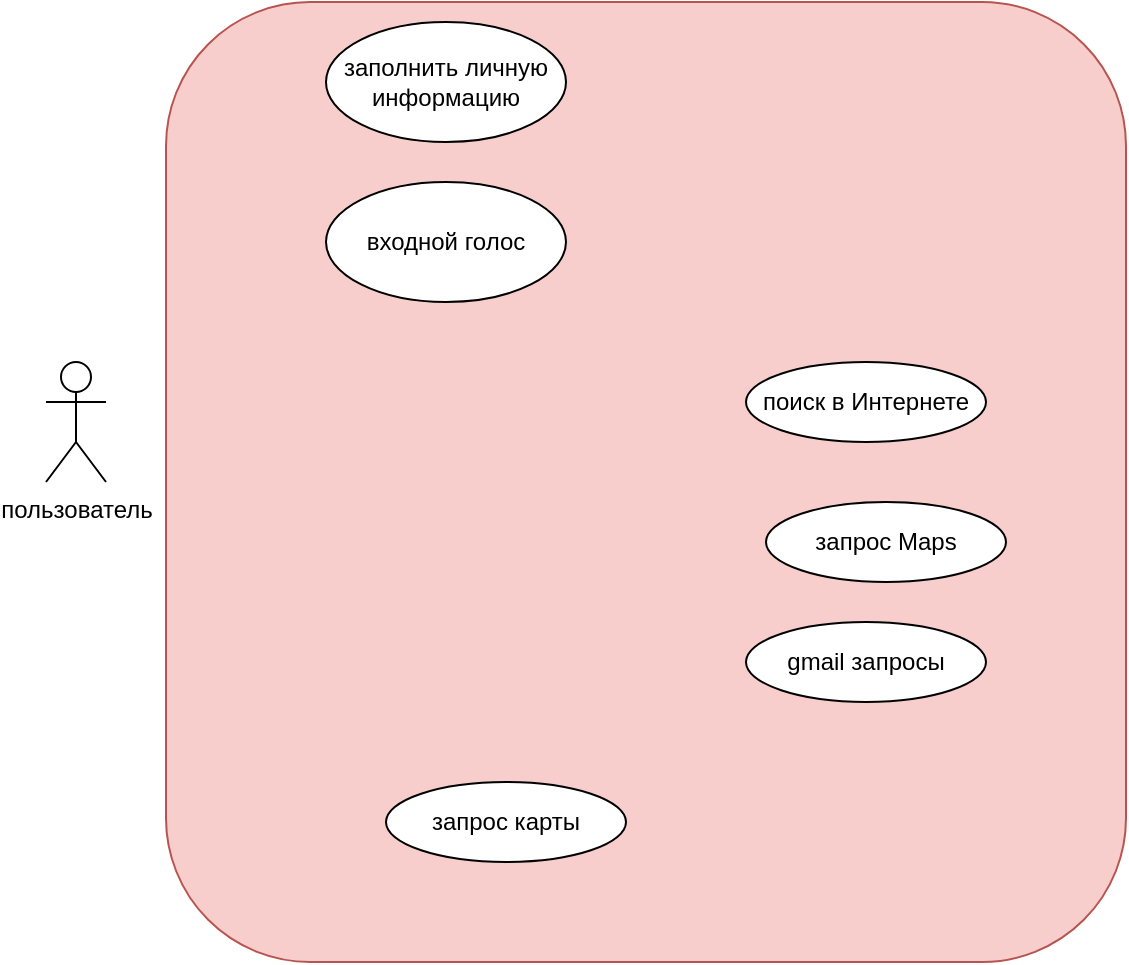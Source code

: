 <mxfile version="20.0.1" type="github" pages="2">
  <diagram id="t4Yy1t2ysF7YNW1QGC7L" name="Page-1">
    <mxGraphModel dx="1021" dy="529" grid="1" gridSize="10" guides="1" tooltips="1" connect="1" arrows="1" fold="1" page="1" pageScale="1" pageWidth="827" pageHeight="1169" math="0" shadow="0">
      <root>
        <mxCell id="0" />
        <mxCell id="1" parent="0" />
        <mxCell id="cNYpsyUyB5mviw2UrRPf-1" value="пользователь" style="shape=umlActor;verticalLabelPosition=bottom;verticalAlign=top;html=1;outlineConnect=0;" vertex="1" parent="1">
          <mxGeometry x="180" y="220" width="30" height="60" as="geometry" />
        </mxCell>
        <mxCell id="cNYpsyUyB5mviw2UrRPf-2" value="" style="rounded=1;whiteSpace=wrap;html=1;fillColor=#f8cecc;strokeColor=#b85450;" vertex="1" parent="1">
          <mxGeometry x="240" y="40" width="480" height="480" as="geometry" />
        </mxCell>
        <mxCell id="cNYpsyUyB5mviw2UrRPf-3" value="входной голос" style="ellipse;whiteSpace=wrap;html=1;" vertex="1" parent="1">
          <mxGeometry x="320" y="130" width="120" height="60" as="geometry" />
        </mxCell>
        <mxCell id="cNYpsyUyB5mviw2UrRPf-4" value="заполнить личную информацию" style="ellipse;whiteSpace=wrap;html=1;" vertex="1" parent="1">
          <mxGeometry x="320" y="50" width="120" height="60" as="geometry" />
        </mxCell>
        <mxCell id="cNYpsyUyB5mviw2UrRPf-5" value="запрос карты" style="ellipse;whiteSpace=wrap;html=1;" vertex="1" parent="1">
          <mxGeometry x="350" y="430" width="120" height="40" as="geometry" />
        </mxCell>
        <mxCell id="cNYpsyUyB5mviw2UrRPf-6" value="gmail запросы" style="ellipse;whiteSpace=wrap;html=1;" vertex="1" parent="1">
          <mxGeometry x="530" y="350" width="120" height="40" as="geometry" />
        </mxCell>
        <mxCell id="cNYpsyUyB5mviw2UrRPf-7" value="поиск в Интернете" style="ellipse;whiteSpace=wrap;html=1;" vertex="1" parent="1">
          <mxGeometry x="530" y="220" width="120" height="40" as="geometry" />
        </mxCell>
        <mxCell id="cNYpsyUyB5mviw2UrRPf-8" value="запрос Maps" style="ellipse;whiteSpace=wrap;html=1;" vertex="1" parent="1">
          <mxGeometry x="540" y="290" width="120" height="40" as="geometry" />
        </mxCell>
      </root>
    </mxGraphModel>
  </diagram>
  <diagram id="PkiUiXtiVRUq7PKceLTG" name="DFD">
    <mxGraphModel dx="1021" dy="529" grid="0" gridSize="10" guides="1" tooltips="1" connect="1" arrows="1" fold="1" page="0" pageScale="1" pageWidth="827" pageHeight="1169" math="0" shadow="0">
      <root>
        <mxCell id="0" />
        <mxCell id="1" parent="0" />
        <mxCell id="9401KndifxzwYljROpKp-1" value="" style="rounded=0;whiteSpace=wrap;html=1;fillColor=#f8cecc;strokeColor=#b85450;fontStyle=0" vertex="1" parent="1">
          <mxGeometry x="34" y="70" width="849" height="327" as="geometry" />
        </mxCell>
        <mxCell id="V1O3yNVJD_902rKW28Ll-11" style="edgeStyle=orthogonalEdgeStyle;rounded=0;orthogonalLoop=1;jettySize=auto;html=1;exitX=1;exitY=0.25;exitDx=0;exitDy=0;entryX=0.008;entryY=0.353;entryDx=0;entryDy=0;entryPerimeter=0;fontStyle=0" edge="1" parent="1" source="V1O3yNVJD_902rKW28Ll-1" target="V1O3yNVJD_902rKW28Ll-3">
          <mxGeometry relative="1" as="geometry" />
        </mxCell>
        <mxCell id="V1O3yNVJD_902rKW28Ll-1" value="пользователь" style="rounded=0;whiteSpace=wrap;html=1;fontStyle=0" vertex="1" parent="1">
          <mxGeometry x="80" y="200" width="120" height="80" as="geometry" />
        </mxCell>
        <mxCell id="V1O3yNVJD_902rKW28Ll-13" style="edgeStyle=orthogonalEdgeStyle;rounded=0;orthogonalLoop=1;jettySize=auto;html=1;exitX=0;exitY=0.75;exitDx=0;exitDy=0;entryX=1;entryY=0.588;entryDx=0;entryDy=0;entryPerimeter=0;fontStyle=0" edge="1" parent="1" source="V1O3yNVJD_902rKW28Ll-2" target="V1O3yNVJD_902rKW28Ll-3">
          <mxGeometry relative="1" as="geometry" />
        </mxCell>
        <mxCell id="V1O3yNVJD_902rKW28Ll-2" value="Android / IOS распознавание речи" style="rounded=0;whiteSpace=wrap;html=1;fontStyle=0" vertex="1" parent="1">
          <mxGeometry x="660" y="200" width="120" height="80" as="geometry" />
        </mxCell>
        <mxCell id="V1O3yNVJD_902rKW28Ll-12" style="edgeStyle=orthogonalEdgeStyle;rounded=0;orthogonalLoop=1;jettySize=auto;html=1;exitX=1;exitY=0.25;exitDx=0;exitDy=0;entryX=0;entryY=0.25;entryDx=0;entryDy=0;fontStyle=0" edge="1" parent="1" source="V1O3yNVJD_902rKW28Ll-3" target="V1O3yNVJD_902rKW28Ll-2">
          <mxGeometry relative="1" as="geometry">
            <Array as="points">
              <mxPoint x="480" y="220" />
            </Array>
          </mxGeometry>
        </mxCell>
        <mxCell id="V1O3yNVJD_902rKW28Ll-14" style="edgeStyle=orthogonalEdgeStyle;rounded=0;orthogonalLoop=1;jettySize=auto;html=1;exitX=0;exitY=0.5;exitDx=0;exitDy=0;entryX=1;entryY=0.75;entryDx=0;entryDy=0;fontStyle=0" edge="1" parent="1" source="V1O3yNVJD_902rKW28Ll-3" target="V1O3yNVJD_902rKW28Ll-1">
          <mxGeometry relative="1" as="geometry">
            <Array as="points">
              <mxPoint x="360" y="260" />
            </Array>
          </mxGeometry>
        </mxCell>
        <mxCell id="V1O3yNVJD_902rKW28Ll-3" value="hhhhh" style="rounded=1;whiteSpace=wrap;html=1;fontStyle=0" vertex="1" parent="1">
          <mxGeometry x="360" y="160" width="120" height="170" as="geometry" />
        </mxCell>
        <mxCell id="V1O3yNVJD_902rKW28Ll-16" value="ответ" style="text;html=1;strokeColor=none;fillColor=none;align=center;verticalAlign=middle;whiteSpace=wrap;rounded=0;fontStyle=0" vertex="1" parent="1">
          <mxGeometry x="240" y="260" width="60" height="30" as="geometry" />
        </mxCell>
        <mxCell id="V1O3yNVJD_902rKW28Ll-17" value="Определить слова и фразы" style="text;html=1;strokeColor=none;fillColor=none;align=center;verticalAlign=middle;whiteSpace=wrap;rounded=0;fontStyle=0" vertex="1" parent="1">
          <mxGeometry x="440" y="190" width="260" height="30" as="geometry" />
        </mxCell>
        <mxCell id="V1O3yNVJD_902rKW28Ll-19" value="Машиночитаемые данные" style="text;html=1;strokeColor=none;fillColor=none;align=center;verticalAlign=middle;whiteSpace=wrap;rounded=0;fontStyle=0" vertex="1" parent="1">
          <mxGeometry x="530" y="270" width="80" height="30" as="geometry" />
        </mxCell>
        <mxCell id="V1O3yNVJD_902rKW28Ll-21" value="ALEX&amp;nbsp;" style="rounded=1;whiteSpace=wrap;html=1;fontStyle=0" vertex="1" parent="1">
          <mxGeometry x="360" y="160" width="130" height="50" as="geometry" />
        </mxCell>
        <mxCell id="V1O3yNVJD_902rKW28Ll-20" value="распознавание голоса&lt;br&gt;исполнить команды&lt;br&gt;Mapping команды&lt;br&gt;" style="rounded=0;whiteSpace=wrap;html=1;fontStyle=0" vertex="1" parent="1">
          <mxGeometry x="360" y="200" width="130" height="130" as="geometry" />
        </mxCell>
        <mxCell id="9401KndifxzwYljROpKp-2" value="&lt;span style=&quot;font-size: 11px;&quot;&gt;голосовая команда&lt;/span&gt;" style="text;html=1;strokeColor=none;fillColor=none;align=center;verticalAlign=middle;whiteSpace=wrap;rounded=0;fontStyle=0" vertex="1" parent="1">
          <mxGeometry x="220" y="190" width="106" height="30" as="geometry" />
        </mxCell>
      </root>
    </mxGraphModel>
  </diagram>
</mxfile>

